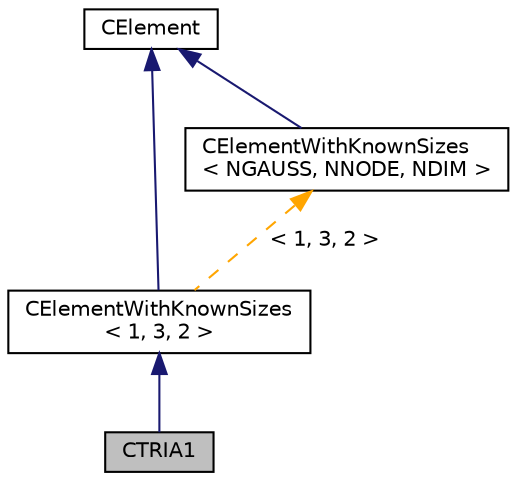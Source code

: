 digraph "CTRIA1"
{
 // LATEX_PDF_SIZE
  edge [fontname="Helvetica",fontsize="10",labelfontname="Helvetica",labelfontsize="10"];
  node [fontname="Helvetica",fontsize="10",shape=record];
  Node1 [label="CTRIA1",height=0.2,width=0.4,color="black", fillcolor="grey75", style="filled", fontcolor="black",tooltip="Tria element with 1 Gauss Points."];
  Node2 -> Node1 [dir="back",color="midnightblue",fontsize="10",style="solid",fontname="Helvetica"];
  Node2 [label="CElementWithKnownSizes\l\< 1, 3, 2 \>",height=0.2,width=0.4,color="black", fillcolor="white", style="filled",URL="$classCElementWithKnownSizes.html",tooltip=" "];
  Node3 -> Node2 [dir="back",color="midnightblue",fontsize="10",style="solid",fontname="Helvetica"];
  Node3 [label="CElement",height=0.2,width=0.4,color="black", fillcolor="white", style="filled",URL="$classCElement.html",tooltip="Abstract class for defining finite elements."];
  Node4 -> Node2 [dir="back",color="orange",fontsize="10",style="dashed",label=" \< 1, 3, 2 \>" ,fontname="Helvetica"];
  Node4 [label="CElementWithKnownSizes\l\< NGAUSS, NNODE, NDIM \>",height=0.2,width=0.4,color="black", fillcolor="white", style="filled",URL="$classCElementWithKnownSizes.html",tooltip="Templated class to implement the computation of gradients for specific element sizes."];
  Node3 -> Node4 [dir="back",color="midnightblue",fontsize="10",style="solid",fontname="Helvetica"];
}
